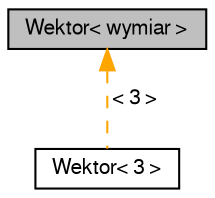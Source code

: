 digraph "Wektor&lt; wymiar &gt;"
{
 // LATEX_PDF_SIZE
  edge [fontname="FreeSans",fontsize="10",labelfontname="FreeSans",labelfontsize="10"];
  node [fontname="FreeSans",fontsize="10",shape=record];
  Node1 [label="Wektor\< wymiar \>",height=0.2,width=0.4,color="black", fillcolor="grey75", style="filled", fontcolor="black",tooltip="modeluje pojecie Wektora o dowolnym rozmiarze"];
  Node1 -> Node2 [dir="back",color="orange",fontsize="10",style="dashed",label=" \< 3 \>" ,fontname="FreeSans"];
  Node2 [label="Wektor\< 3 \>",height=0.2,width=0.4,color="black", fillcolor="white", style="filled",URL="$a00170.html",tooltip=" "];
}
